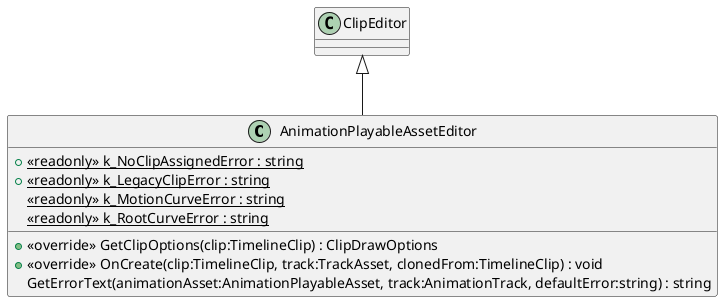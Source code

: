 @startuml
class AnimationPlayableAssetEditor {
    + {static} <<readonly>> k_NoClipAssignedError : string
    + {static} <<readonly>> k_LegacyClipError : string
    {static} <<readonly>> k_MotionCurveError : string
    {static} <<readonly>> k_RootCurveError : string
    + <<override>> GetClipOptions(clip:TimelineClip) : ClipDrawOptions
    + <<override>> OnCreate(clip:TimelineClip, track:TrackAsset, clonedFrom:TimelineClip) : void
    GetErrorText(animationAsset:AnimationPlayableAsset, track:AnimationTrack, defaultError:string) : string
}
ClipEditor <|-- AnimationPlayableAssetEditor
@enduml
